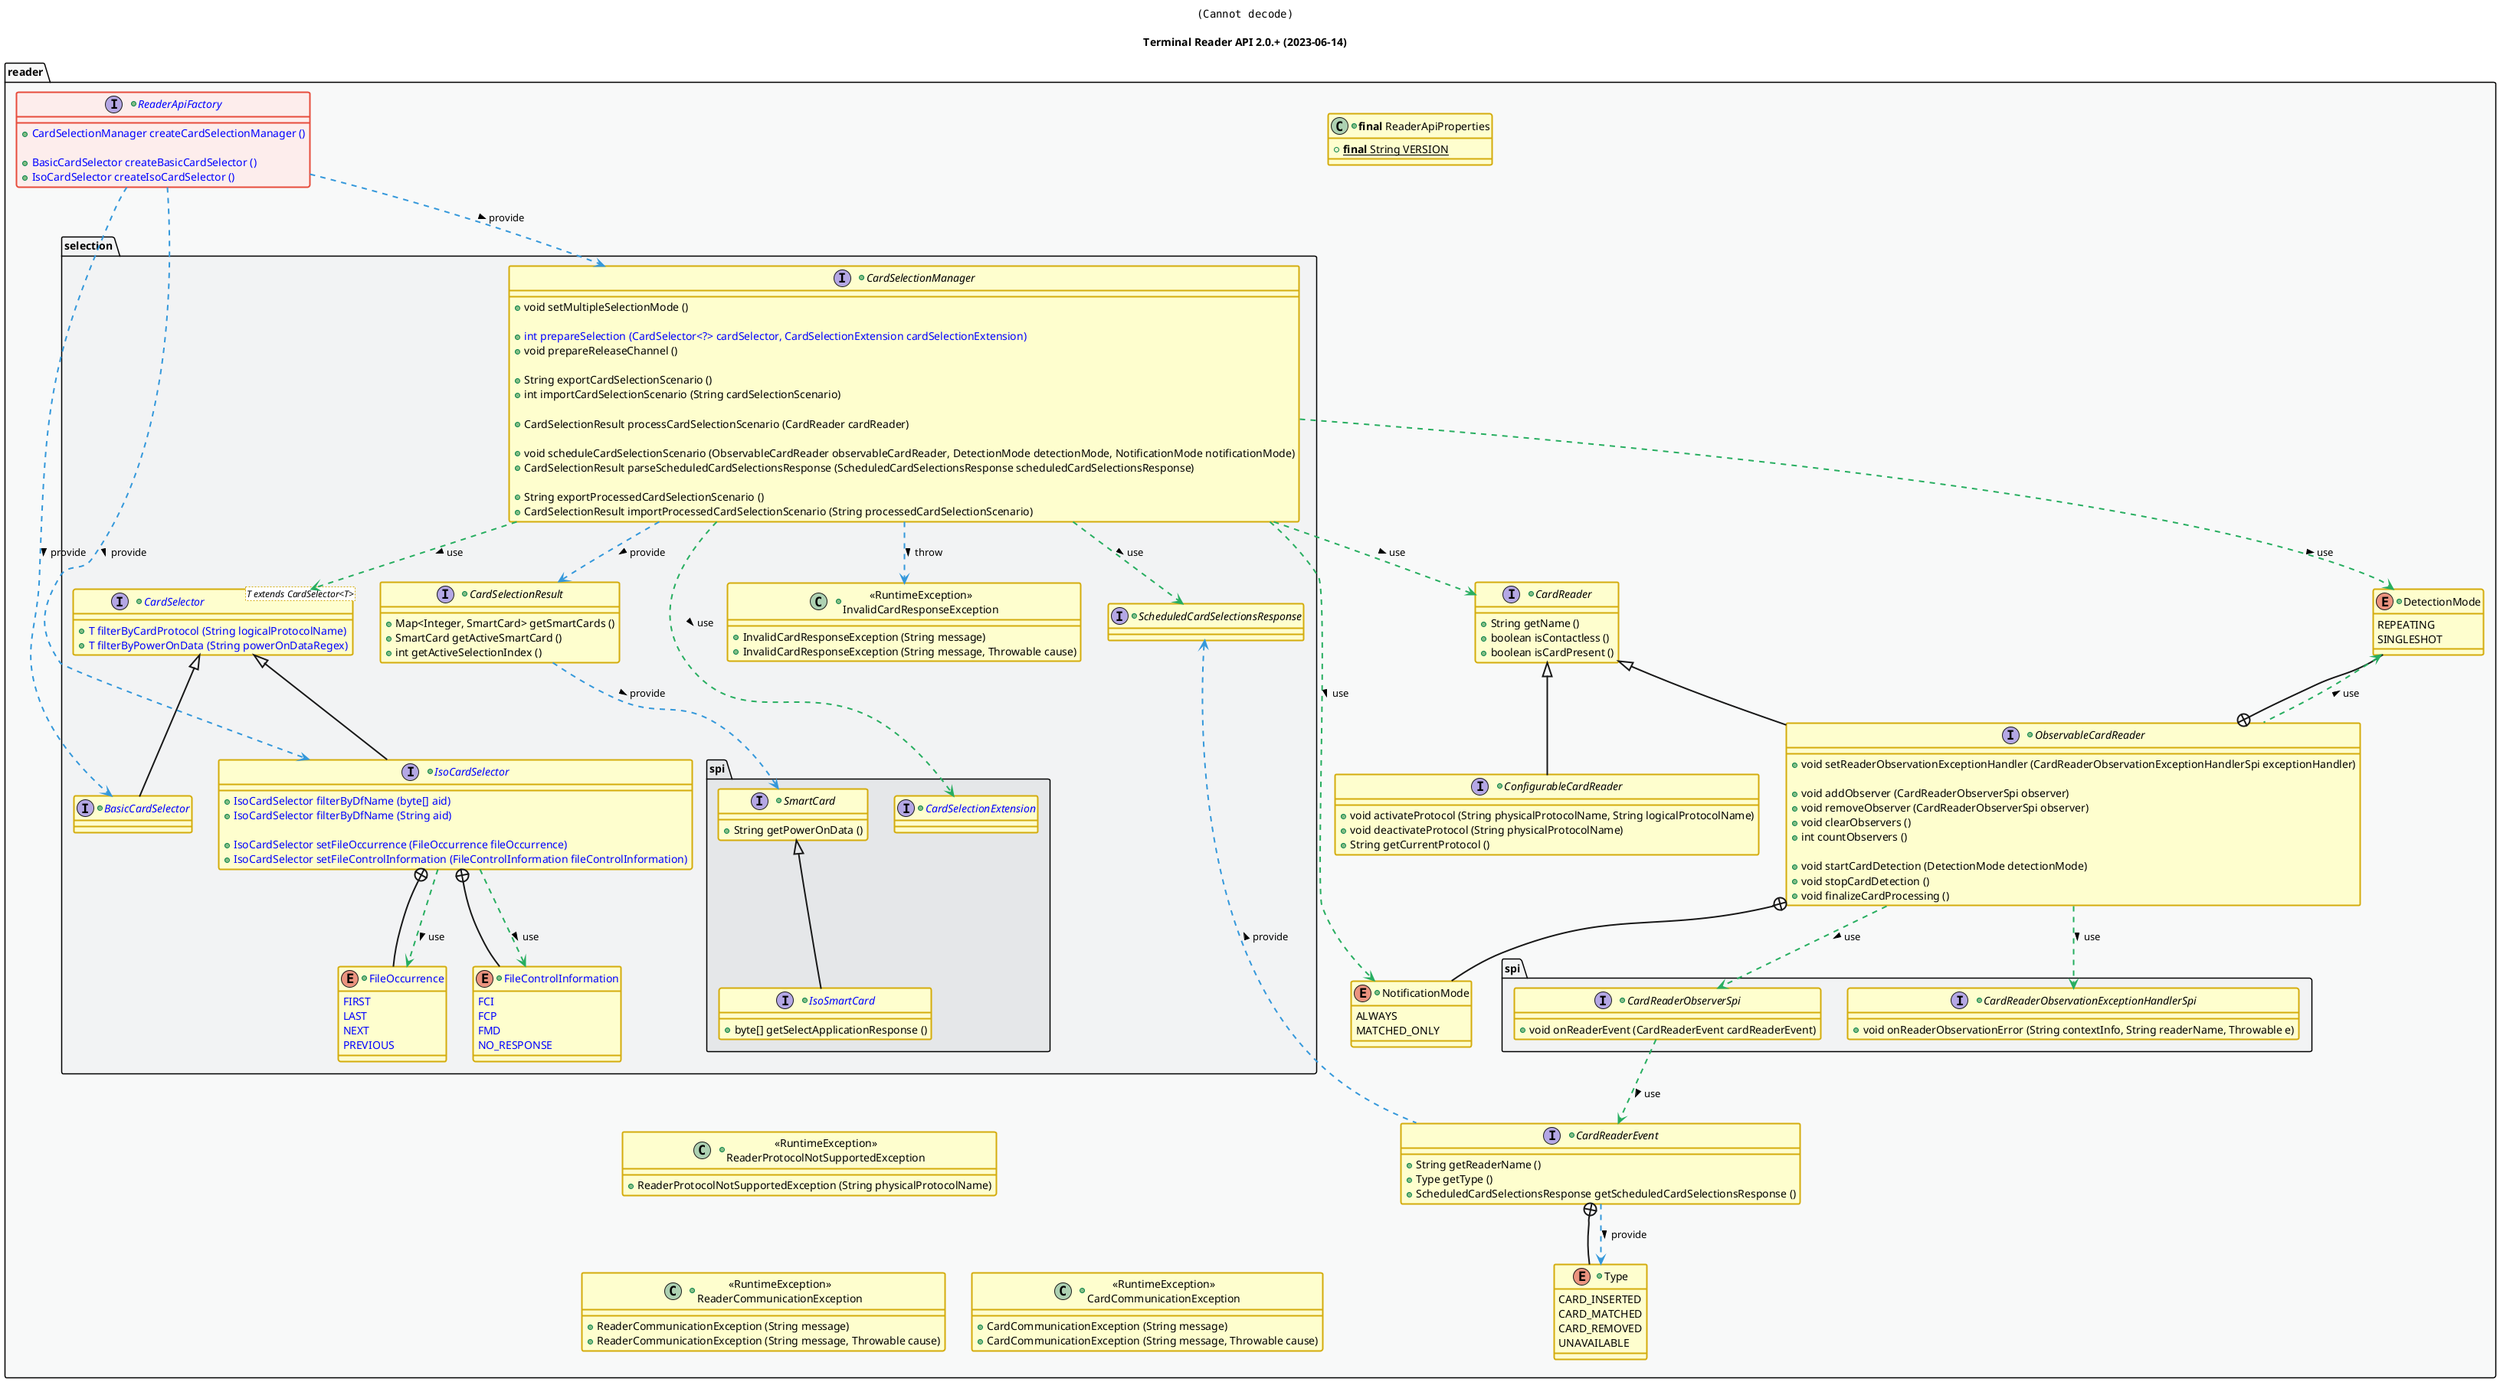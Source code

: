 @startuml
title
    <img:../assets/logo.png>

    Terminal Reader API 2.0.+ (2023-06-14)
end title

' == THEME ==

'Couleurs issues de : https://htmlcolorcodes.com/fr/tableau-de-couleur/tableau-de-couleur-design-plat/
!define C_GREY1 F8F9F9
!define C_GREY2 F2F3F4
!define C_GREY3 E5E7E9
!define C_GREY4 D7DBDD
!define C_GREY5 CACFD2
!define C_GREY6 BDC3C7
!define C_LINK 3498DB
!define C_USE 27AE60

' -- Styles that don't work with new version of plantuml --
skinparam stereotypeABorderColor #A9DCDF
skinparam stereotypeIBorderColor #B4A7E5
skinparam stereotypeCBorderColor #ADD1B2
skinparam stereotypeEBorderColor #EB93DF
' -- END --

skinparam ClassBorderThickness 2
skinparam ArrowThickness 2

' Yellow
skinparam ClassBackgroundColor #FEFECE
skinparam ClassBorderColor #D4AC0D
' Red
skinparam ClassBackgroundColor<<red>> #FDEDEC
skinparam ClassBorderColor<<red>> #E74C3C
hide <<red>> stereotype
' Purple
skinparam ClassBackgroundColor<<purple>> #F4ECF7
skinparam ClassBorderColor<<purple>> #8E44AD
hide <<purple>> stereotype
' blue
skinparam ClassBackgroundColor<<blue>> #EBF5FB
skinparam ClassBorderColor<<blue>> #3498DB
hide <<blue>> stereotype
' Green
skinparam ClassBackgroundColor<<green>> #E9F7EF
skinparam ClassBorderColor<<green>> #27AE60
hide <<green>> stereotype
' Grey
skinparam ClassBackgroundColor<<grey>> #EAECEE
skinparam ClassBorderColor<<grey>> #2C3E50
hide <<grey>> stereotype

' == CONTENT ==

package "reader" as reader {

+class "**final** ReaderApiProperties" as ApiProperties {
    +{static} **final** String VERSION
}
+interface "<color:blue>ReaderApiFactory" as ReaderApiFactory {
    +<color:blue>CardSelectionManager createCardSelectionManager ()

    +<color:blue>BasicCardSelector createBasicCardSelector ()
    +<color:blue>IsoCardSelector createIsoCardSelector ()
}

' SERVICE
together {
    +interface CardReader {
        +String getName ()
        +boolean isContactless ()
        +boolean isCardPresent ()
    }
    +interface ObservableCardReader extends CardReader {
        +void setReaderObservationExceptionHandler (CardReaderObservationExceptionHandlerSpi exceptionHandler)

        +void addObserver (CardReaderObserverSpi observer)
        +void removeObserver (CardReaderObserverSpi observer)
        +void clearObservers ()
        +int countObservers ()

        +void startCardDetection (DetectionMode detectionMode)
        +void stopCardDetection ()
        +void finalizeCardProcessing ()
    }
    +interface ConfigurableCardReader extends CardReader {
        +void activateProtocol (String physicalProtocolName, String logicalProtocolName)
        +void deactivateProtocol (String physicalProtocolName)
        +String getCurrentProtocol ()
    }
    +enum DetectionMode {
        REPEATING
        SINGLESHOT
    }
    +enum NotificationMode {
        ALWAYS
        MATCHED_ONLY
    }
    +interface CardReaderEvent {
        +String getReaderName ()
        +Type getType ()
        +ScheduledCardSelectionsResponse getScheduledCardSelectionsResponse ()
    }
    +enum "Type" as CardReaderEventType {
        CARD_INSERTED
        CARD_MATCHED
        CARD_REMOVED
        UNAVAILABLE
    }
    ' SPI
    package "spi" as readerSpi {
        +interface CardReaderObserverSpi {
            +void onReaderEvent (CardReaderEvent cardReaderEvent)
        }
        +interface CardReaderObservationExceptionHandlerSpi {
            +void onReaderObservationError (String contextInfo, String readerName, Throwable e)
        }
    }
}

' SELECTION
package "selection" as selectionApi {
    ' Selection
    +interface CardSelectionManager {
        +void setMultipleSelectionMode ()

        +<color:blue>int prepareSelection (CardSelector<?> cardSelector, CardSelectionExtension cardSelectionExtension)
        +void prepareReleaseChannel ()

        +String exportCardSelectionScenario ()
        +int importCardSelectionScenario (String cardSelectionScenario)

        +CardSelectionResult processCardSelectionScenario (CardReader cardReader)

        +void scheduleCardSelectionScenario (ObservableCardReader observableCardReader, DetectionMode detectionMode, NotificationMode notificationMode)
        +CardSelectionResult parseScheduledCardSelectionsResponse (ScheduledCardSelectionsResponse scheduledCardSelectionsResponse)

        +String exportProcessedCardSelectionScenario ()
        +CardSelectionResult importProcessedCardSelectionScenario (String processedCardSelectionScenario)
    }
    +interface "<color:blue>CardSelector<T extends CardSelector<T>>" as CardSelector {
        +<color:blue>T filterByCardProtocol (String logicalProtocolName)
        +<color:blue>T filterByPowerOnData (String powerOnDataRegex)
    }
    +interface "<color:blue>BasicCardSelector" as BasicCardSelector extends CardSelector {
    }
    +interface "<color:blue>IsoCardSelector" as IsoCardSelector extends CardSelector {
        +<color:blue>IsoCardSelector filterByDfName (byte[] aid)
        +<color:blue>IsoCardSelector filterByDfName (String aid)

        +<color:blue>IsoCardSelector setFileOccurrence (FileOccurrence fileOccurrence)
        +<color:blue>IsoCardSelector setFileControlInformation (FileControlInformation fileControlInformation)
    }
    +enum "<color:blue>FileOccurrence" as FileOccurrence {
        <color:blue>FIRST
        <color:blue>LAST
        <color:blue>NEXT
        <color:blue>PREVIOUS
    }
    +enum "<color:blue>FileControlInformation" as FileControlInformation {
        <color:blue>FCI
        <color:blue>FCP
        <color:blue>FMD
        <color:blue>NO_RESPONSE
    }

    ' Card Extension SPI
    package "spi" as selectionSpi {
        +interface "<color:blue>CardSelectionExtension" as CardSelectionExtension {
        }
        +interface "SmartCard" as SmartCard {
            +String getPowerOnData ()
        }
        +interface "<color:blue>IsoSmartCard" as IsoSmartCard extends SmartCard {
            +byte[] getSelectApplicationResponse ()
        }
    }
    +interface CardSelectionResult {
        +Map<Integer, SmartCard> getSmartCards ()
        +SmartCard getActiveSmartCard ()
        +int getActiveSelectionIndex ()
    }
    +interface ScheduledCardSelectionsResponse {
    }

    +class "<<RuntimeException>>\nInvalidCardResponseException" as InvalidCardResponseException {
        +InvalidCardResponseException (String message)
        +InvalidCardResponseException (String message, Throwable cause)
    }
}
' EXCEPTIONS
+class "<<RuntimeException>>\nReaderCommunicationException" as ReaderCommunicationException {
    +ReaderCommunicationException (String message)
    +ReaderCommunicationException (String message, Throwable cause)
}
+class "<<RuntimeException>>\nReaderProtocolNotSupportedException" as ReaderProtocolNotSupportedException {
    +ReaderProtocolNotSupportedException (String physicalProtocolName)
}
+class "<<RuntimeException>>\nCardCommunicationException" as CardCommunicationException {
    +CardCommunicationException (String message)
    +CardCommunicationException (String message, Throwable cause)
}

}

' Associations

ReaderApiFactory ..> CardSelectionManager #C_LINK : provide >
ReaderApiFactory ..> BasicCardSelector #C_LINK : provide >
ReaderApiFactory ..> IsoCardSelector #C_LINK : provide >

ObservableCardReader +-- NotificationMode
ObservableCardReader +-up- DetectionMode
ObservableCardReader .up.> DetectionMode #C_USE : use >
ObservableCardReader ..> CardReaderObservationExceptionHandlerSpi #C_USE : use >

CardReaderEvent +-- CardReaderEventType
CardReaderEvent ..> CardReaderEventType #C_LINK : provide >
CardReaderEvent .up.> ScheduledCardSelectionsResponse #C_LINK : provide >

CardSelectionResult ..> SmartCard #C_LINK : provide >

IsoCardSelector +-- FileOccurrence
IsoCardSelector ..> FileOccurrence #C_USE : use >
IsoCardSelector +-- FileControlInformation
IsoCardSelector ..> FileControlInformation #C_USE : use >

CardSelectionManager ..> CardSelector #C_USE : use >
CardSelectionManager ..> CardSelectionExtension #C_USE : use >
CardSelectionManager ..> ScheduledCardSelectionsResponse #C_USE : use >
CardSelectionManager ..> CardSelectionResult #C_LINK : provide >
CardSelectionManager .right.> CardReader #C_USE : use >
CardSelectionManager ..> NotificationMode #C_USE : use >
CardSelectionManager ..> DetectionMode #C_USE : use >
CardSelectionManager ..> InvalidCardResponseException #C_LINK : throw >

ObservableCardReader ..> CardReaderObserverSpi #C_USE : use >

CardReaderObserverSpi ..> CardReaderEvent #C_USE : use >

' == LAYOUT ==

IsoSmartCard -[hidden]- ReaderProtocolNotSupportedException
ReaderProtocolNotSupportedException -[hidden]- ReaderCommunicationException
ReaderCommunicationException -[hidden]right- CardCommunicationException

' == STYLE ==

package reader #C_GREY1 {}
package reader.readerSpi #C_GREY2 {}
package reader.selectionApi #C_GREY2 {}
package reader.selectionApi.selectionSpi #C_GREY3 {}

interface reader.ReaderApiFactory <<red>>

@enduml